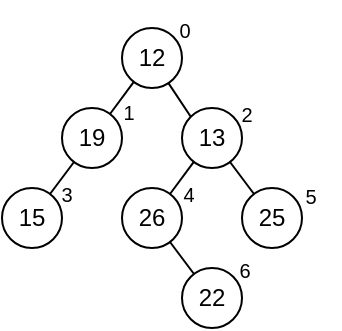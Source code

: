 <mxfile version="25.0.1" pages="2">
  <diagram name="Page-1" id="T8_Pfgg00Lvm1iwahL-D">
    <mxGraphModel dx="574" dy="304" grid="1" gridSize="10" guides="1" tooltips="1" connect="1" arrows="1" fold="1" page="1" pageScale="1" pageWidth="850" pageHeight="1100" background="none" math="0" shadow="0">
      <root>
        <mxCell id="0" />
        <mxCell id="1" parent="0" />
        <mxCell id="tSI1OExWCYNJTG6CYfal-12" style="rounded=0;orthogonalLoop=1;jettySize=auto;html=1;endArrow=none;endFill=0;" edge="1" parent="1" source="qssM28EAout3t3XQj-o4-28" target="tSI1OExWCYNJTG6CYfal-1">
          <mxGeometry relative="1" as="geometry" />
        </mxCell>
        <mxCell id="tSI1OExWCYNJTG6CYfal-13" style="rounded=0;orthogonalLoop=1;jettySize=auto;html=1;entryX=0;entryY=0;entryDx=0;entryDy=0;endArrow=none;endFill=0;" edge="1" parent="1" source="qssM28EAout3t3XQj-o4-28" target="tSI1OExWCYNJTG6CYfal-2">
          <mxGeometry relative="1" as="geometry" />
        </mxCell>
        <mxCell id="qssM28EAout3t3XQj-o4-28" value="12" style="ellipse;whiteSpace=wrap;html=1;aspect=fixed;labelBackgroundColor=none;rounded=0;" parent="1" vertex="1">
          <mxGeometry x="330" y="240" width="30" height="30" as="geometry" />
        </mxCell>
        <mxCell id="tSI1OExWCYNJTG6CYfal-14" style="rounded=0;orthogonalLoop=1;jettySize=auto;html=1;endArrow=none;endFill=0;" edge="1" parent="1" source="tSI1OExWCYNJTG6CYfal-1" target="tSI1OExWCYNJTG6CYfal-3">
          <mxGeometry relative="1" as="geometry" />
        </mxCell>
        <mxCell id="tSI1OExWCYNJTG6CYfal-1" value="19" style="ellipse;whiteSpace=wrap;html=1;aspect=fixed;labelBackgroundColor=none;rounded=0;" vertex="1" parent="1">
          <mxGeometry x="300" y="280" width="30" height="30" as="geometry" />
        </mxCell>
        <mxCell id="tSI1OExWCYNJTG6CYfal-16" style="rounded=0;orthogonalLoop=1;jettySize=auto;html=1;endArrow=none;endFill=0;" edge="1" parent="1" source="tSI1OExWCYNJTG6CYfal-2" target="tSI1OExWCYNJTG6CYfal-5">
          <mxGeometry relative="1" as="geometry" />
        </mxCell>
        <mxCell id="tSI1OExWCYNJTG6CYfal-17" style="rounded=0;orthogonalLoop=1;jettySize=auto;html=1;endArrow=none;endFill=0;" edge="1" parent="1" source="tSI1OExWCYNJTG6CYfal-2" target="tSI1OExWCYNJTG6CYfal-4">
          <mxGeometry relative="1" as="geometry" />
        </mxCell>
        <mxCell id="tSI1OExWCYNJTG6CYfal-2" value="13" style="ellipse;whiteSpace=wrap;html=1;aspect=fixed;labelBackgroundColor=none;rounded=0;" vertex="1" parent="1">
          <mxGeometry x="360" y="280" width="30" height="30" as="geometry" />
        </mxCell>
        <mxCell id="tSI1OExWCYNJTG6CYfal-3" value="15" style="ellipse;whiteSpace=wrap;html=1;aspect=fixed;labelBackgroundColor=none;rounded=0;" vertex="1" parent="1">
          <mxGeometry x="270" y="320" width="30" height="30" as="geometry" />
        </mxCell>
        <mxCell id="tSI1OExWCYNJTG6CYfal-18" style="rounded=0;orthogonalLoop=1;jettySize=auto;html=1;endArrow=none;endFill=0;" edge="1" parent="1" source="tSI1OExWCYNJTG6CYfal-4" target="tSI1OExWCYNJTG6CYfal-7">
          <mxGeometry relative="1" as="geometry" />
        </mxCell>
        <mxCell id="tSI1OExWCYNJTG6CYfal-4" value="26" style="ellipse;whiteSpace=wrap;html=1;aspect=fixed;labelBackgroundColor=none;rounded=0;" vertex="1" parent="1">
          <mxGeometry x="330" y="320" width="30" height="30" as="geometry" />
        </mxCell>
        <mxCell id="tSI1OExWCYNJTG6CYfal-5" value="25" style="ellipse;whiteSpace=wrap;html=1;aspect=fixed;labelBackgroundColor=none;rounded=0;" vertex="1" parent="1">
          <mxGeometry x="390" y="320" width="30" height="30" as="geometry" />
        </mxCell>
        <mxCell id="tSI1OExWCYNJTG6CYfal-7" value="22" style="ellipse;whiteSpace=wrap;html=1;aspect=fixed;labelBackgroundColor=none;rounded=0;" vertex="1" parent="1">
          <mxGeometry x="360" y="360" width="30" height="30" as="geometry" />
        </mxCell>
        <mxCell id="tSI1OExWCYNJTG6CYfal-36" value="0" style="text;html=1;align=center;verticalAlign=middle;resizable=0;points=[];autosize=1;strokeColor=none;fillColor=none;fontSize=10;" vertex="1" parent="1">
          <mxGeometry x="346" y="226" width="30" height="30" as="geometry" />
        </mxCell>
        <mxCell id="tSI1OExWCYNJTG6CYfal-37" value="1" style="text;html=1;align=center;verticalAlign=middle;resizable=0;points=[];autosize=1;strokeColor=none;fillColor=none;fontSize=10;" vertex="1" parent="1">
          <mxGeometry x="318" y="267" width="30" height="30" as="geometry" />
        </mxCell>
        <mxCell id="tSI1OExWCYNJTG6CYfal-39" value="2" style="text;html=1;align=center;verticalAlign=middle;resizable=0;points=[];autosize=1;strokeColor=none;fillColor=none;fontSize=10;" vertex="1" parent="1">
          <mxGeometry x="377" y="268" width="30" height="30" as="geometry" />
        </mxCell>
        <mxCell id="tSI1OExWCYNJTG6CYfal-40" value="3" style="text;html=1;align=center;verticalAlign=middle;resizable=0;points=[];autosize=1;strokeColor=none;fillColor=none;fontSize=10;" vertex="1" parent="1">
          <mxGeometry x="287" y="308" width="30" height="30" as="geometry" />
        </mxCell>
        <mxCell id="tSI1OExWCYNJTG6CYfal-41" value="4" style="text;html=1;align=center;verticalAlign=middle;resizable=0;points=[];autosize=1;strokeColor=none;fillColor=none;fontSize=10;" vertex="1" parent="1">
          <mxGeometry x="348" y="308" width="30" height="30" as="geometry" />
        </mxCell>
        <mxCell id="tSI1OExWCYNJTG6CYfal-42" value="5" style="text;html=1;align=center;verticalAlign=middle;resizable=0;points=[];autosize=1;strokeColor=none;fillColor=none;fontSize=10;" vertex="1" parent="1">
          <mxGeometry x="409" y="309" width="30" height="30" as="geometry" />
        </mxCell>
        <mxCell id="tSI1OExWCYNJTG6CYfal-43" value="6" style="text;html=1;align=center;verticalAlign=middle;resizable=0;points=[];autosize=1;strokeColor=none;fillColor=none;fontSize=10;" vertex="1" parent="1">
          <mxGeometry x="376" y="346" width="30" height="30" as="geometry" />
        </mxCell>
      </root>
    </mxGraphModel>
  </diagram>
  <diagram id="nbVSw8PWc0BE0vwL3od8" name="Page-2">
    <mxGraphModel dx="1434" dy="761" grid="1" gridSize="10" guides="1" tooltips="1" connect="1" arrows="1" fold="1" page="1" pageScale="1" pageWidth="850" pageHeight="1100" math="0" shadow="0">
      <root>
        <mxCell id="0" />
        <mxCell id="1" parent="0" />
        <mxCell id="38KEakOC2xByXQMo1wlP-1" style="edgeStyle=orthogonalEdgeStyle;rounded=0;orthogonalLoop=1;jettySize=auto;html=1;exitX=0.5;exitY=1;exitDx=0;exitDy=0;entryX=0.5;entryY=0;entryDx=0;entryDy=0;endArrow=none;endFill=0;labelBackgroundColor=none;fontColor=default;" edge="1" parent="1" source="38KEakOC2xByXQMo1wlP-3" target="38KEakOC2xByXQMo1wlP-8">
          <mxGeometry relative="1" as="geometry" />
        </mxCell>
        <mxCell id="38KEakOC2xByXQMo1wlP-2" style="edgeStyle=orthogonalEdgeStyle;rounded=0;orthogonalLoop=1;jettySize=auto;html=1;exitX=1;exitY=0.5;exitDx=0;exitDy=0;entryX=0;entryY=0.5;entryDx=0;entryDy=0;endArrow=none;endFill=0;labelBackgroundColor=none;fontColor=default;" edge="1" parent="1" source="38KEakOC2xByXQMo1wlP-3" target="38KEakOC2xByXQMo1wlP-6">
          <mxGeometry relative="1" as="geometry" />
        </mxCell>
        <mxCell id="38KEakOC2xByXQMo1wlP-3" value="" style="ellipse;whiteSpace=wrap;html=1;aspect=fixed;labelBackgroundColor=none;rounded=0;" vertex="1" parent="1">
          <mxGeometry x="90" y="200" width="30" height="30" as="geometry" />
        </mxCell>
        <mxCell id="38KEakOC2xByXQMo1wlP-4" style="edgeStyle=orthogonalEdgeStyle;rounded=0;orthogonalLoop=1;jettySize=auto;html=1;exitX=0.5;exitY=1;exitDx=0;exitDy=0;entryX=0.5;entryY=0;entryDx=0;entryDy=0;endArrow=none;endFill=0;labelBackgroundColor=none;fontColor=default;startArrow=none;startFill=0;" edge="1" parent="1" source="38KEakOC2xByXQMo1wlP-6" target="38KEakOC2xByXQMo1wlP-10">
          <mxGeometry relative="1" as="geometry" />
        </mxCell>
        <mxCell id="38KEakOC2xByXQMo1wlP-5" style="edgeStyle=orthogonalEdgeStyle;rounded=0;orthogonalLoop=1;jettySize=auto;html=1;exitX=1;exitY=0.5;exitDx=0;exitDy=0;entryX=0;entryY=0.5;entryDx=0;entryDy=0;labelBackgroundColor=none;fontColor=default;endArrow=none;endFill=0;" edge="1" parent="1" source="38KEakOC2xByXQMo1wlP-6" target="38KEakOC2xByXQMo1wlP-13">
          <mxGeometry relative="1" as="geometry" />
        </mxCell>
        <mxCell id="38KEakOC2xByXQMo1wlP-6" value="" style="ellipse;whiteSpace=wrap;html=1;aspect=fixed;labelBackgroundColor=none;rounded=0;" vertex="1" parent="1">
          <mxGeometry x="130" y="200" width="30" height="30" as="geometry" />
        </mxCell>
        <mxCell id="38KEakOC2xByXQMo1wlP-7" style="edgeStyle=orthogonalEdgeStyle;rounded=0;orthogonalLoop=1;jettySize=auto;html=1;exitX=1;exitY=0.5;exitDx=0;exitDy=0;entryX=0;entryY=0.5;entryDx=0;entryDy=0;endArrow=none;endFill=0;labelBackgroundColor=none;fontColor=default;" edge="1" parent="1" source="38KEakOC2xByXQMo1wlP-8" target="38KEakOC2xByXQMo1wlP-10">
          <mxGeometry relative="1" as="geometry" />
        </mxCell>
        <mxCell id="38KEakOC2xByXQMo1wlP-8" value="" style="ellipse;whiteSpace=wrap;html=1;aspect=fixed;labelBackgroundColor=none;rounded=0;" vertex="1" parent="1">
          <mxGeometry x="90" y="240" width="30" height="30" as="geometry" />
        </mxCell>
        <mxCell id="38KEakOC2xByXQMo1wlP-9" style="edgeStyle=orthogonalEdgeStyle;rounded=0;orthogonalLoop=1;jettySize=auto;html=1;exitX=1;exitY=0.5;exitDx=0;exitDy=0;entryX=0;entryY=0.5;entryDx=0;entryDy=0;labelBackgroundColor=none;fontColor=default;endArrow=none;endFill=0;" edge="1" parent="1" source="38KEakOC2xByXQMo1wlP-10" target="38KEakOC2xByXQMo1wlP-19">
          <mxGeometry relative="1" as="geometry" />
        </mxCell>
        <mxCell id="38KEakOC2xByXQMo1wlP-10" value="" style="ellipse;whiteSpace=wrap;html=1;aspect=fixed;labelBackgroundColor=none;rounded=0;" vertex="1" parent="1">
          <mxGeometry x="130" y="240" width="30" height="30" as="geometry" />
        </mxCell>
        <mxCell id="38KEakOC2xByXQMo1wlP-11" style="edgeStyle=orthogonalEdgeStyle;rounded=0;orthogonalLoop=1;jettySize=auto;html=1;exitX=1;exitY=0.5;exitDx=0;exitDy=0;entryX=0;entryY=0.5;entryDx=0;entryDy=0;labelBackgroundColor=none;fontColor=default;endArrow=none;endFill=0;" edge="1" parent="1" source="38KEakOC2xByXQMo1wlP-13" target="38KEakOC2xByXQMo1wlP-16">
          <mxGeometry relative="1" as="geometry" />
        </mxCell>
        <mxCell id="38KEakOC2xByXQMo1wlP-12" style="edgeStyle=orthogonalEdgeStyle;rounded=0;orthogonalLoop=1;jettySize=auto;html=1;exitX=0.5;exitY=1;exitDx=0;exitDy=0;entryX=0.5;entryY=0;entryDx=0;entryDy=0;labelBackgroundColor=none;fontColor=default;startArrow=none;startFill=0;endArrow=none;endFill=0;" edge="1" parent="1" source="38KEakOC2xByXQMo1wlP-13" target="38KEakOC2xByXQMo1wlP-19">
          <mxGeometry relative="1" as="geometry" />
        </mxCell>
        <mxCell id="38KEakOC2xByXQMo1wlP-13" value="" style="ellipse;whiteSpace=wrap;html=1;aspect=fixed;labelBackgroundColor=none;rounded=0;" vertex="1" parent="1">
          <mxGeometry x="170" y="200" width="30" height="30" as="geometry" />
        </mxCell>
        <mxCell id="38KEakOC2xByXQMo1wlP-14" style="edgeStyle=orthogonalEdgeStyle;rounded=0;orthogonalLoop=1;jettySize=auto;html=1;exitX=1;exitY=0.5;exitDx=0;exitDy=0;entryX=0;entryY=0.5;entryDx=0;entryDy=0;labelBackgroundColor=none;fontColor=default;endArrow=none;endFill=0;" edge="1" parent="1" source="38KEakOC2xByXQMo1wlP-16" target="38KEakOC2xByXQMo1wlP-49">
          <mxGeometry relative="1" as="geometry" />
        </mxCell>
        <mxCell id="38KEakOC2xByXQMo1wlP-15" style="edgeStyle=orthogonalEdgeStyle;rounded=0;orthogonalLoop=1;jettySize=auto;html=1;exitX=0.5;exitY=1;exitDx=0;exitDy=0;entryX=0.5;entryY=0;entryDx=0;entryDy=0;labelBackgroundColor=none;fontColor=default;startArrow=none;startFill=0;endArrow=none;endFill=0;" edge="1" parent="1" source="38KEakOC2xByXQMo1wlP-16" target="38KEakOC2xByXQMo1wlP-21">
          <mxGeometry relative="1" as="geometry" />
        </mxCell>
        <mxCell id="38KEakOC2xByXQMo1wlP-16" value="" style="ellipse;whiteSpace=wrap;html=1;aspect=fixed;labelBackgroundColor=none;rounded=0;" vertex="1" parent="1">
          <mxGeometry x="210" y="200" width="30" height="30" as="geometry" />
        </mxCell>
        <mxCell id="38KEakOC2xByXQMo1wlP-17" style="edgeStyle=orthogonalEdgeStyle;rounded=0;orthogonalLoop=1;jettySize=auto;html=1;exitX=1;exitY=0.5;exitDx=0;exitDy=0;entryX=0;entryY=0.5;entryDx=0;entryDy=0;labelBackgroundColor=none;fontColor=default;endArrow=none;endFill=0;" edge="1" parent="1" source="38KEakOC2xByXQMo1wlP-19" target="38KEakOC2xByXQMo1wlP-21">
          <mxGeometry relative="1" as="geometry" />
        </mxCell>
        <mxCell id="38KEakOC2xByXQMo1wlP-18" style="edgeStyle=orthogonalEdgeStyle;rounded=0;orthogonalLoop=1;jettySize=auto;html=1;exitX=0.5;exitY=1;exitDx=0;exitDy=0;entryX=0.5;entryY=0;entryDx=0;entryDy=0;labelBackgroundColor=none;fontColor=default;startArrow=none;startFill=0;endArrow=none;endFill=0;" edge="1" parent="1" source="38KEakOC2xByXQMo1wlP-19" target="38KEakOC2xByXQMo1wlP-35">
          <mxGeometry relative="1" as="geometry" />
        </mxCell>
        <mxCell id="38KEakOC2xByXQMo1wlP-19" value="" style="ellipse;whiteSpace=wrap;html=1;aspect=fixed;labelBackgroundColor=none;rounded=0;" vertex="1" parent="1">
          <mxGeometry x="170" y="240" width="30" height="30" as="geometry" />
        </mxCell>
        <mxCell id="38KEakOC2xByXQMo1wlP-20" style="edgeStyle=orthogonalEdgeStyle;rounded=0;orthogonalLoop=1;jettySize=auto;html=1;exitX=1;exitY=0.5;exitDx=0;exitDy=0;entryX=0;entryY=0.5;entryDx=0;entryDy=0;labelBackgroundColor=none;fontColor=default;endArrow=none;endFill=0;" edge="1" parent="1" source="38KEakOC2xByXQMo1wlP-21" target="38KEakOC2xByXQMo1wlP-55">
          <mxGeometry relative="1" as="geometry" />
        </mxCell>
        <mxCell id="38KEakOC2xByXQMo1wlP-21" value="" style="ellipse;whiteSpace=wrap;html=1;aspect=fixed;labelBackgroundColor=none;rounded=0;" vertex="1" parent="1">
          <mxGeometry x="210" y="240" width="30" height="30" as="geometry" />
        </mxCell>
        <mxCell id="38KEakOC2xByXQMo1wlP-22" style="edgeStyle=orthogonalEdgeStyle;rounded=0;orthogonalLoop=1;jettySize=auto;html=1;exitX=0.5;exitY=0;exitDx=0;exitDy=0;entryX=0.5;entryY=1;entryDx=0;entryDy=0;labelBackgroundColor=none;fontColor=default;startArrow=none;startFill=0;endArrow=none;endFill=0;" edge="1" parent="1" source="38KEakOC2xByXQMo1wlP-24" target="38KEakOC2xByXQMo1wlP-8">
          <mxGeometry relative="1" as="geometry" />
        </mxCell>
        <mxCell id="38KEakOC2xByXQMo1wlP-23" style="edgeStyle=orthogonalEdgeStyle;rounded=0;orthogonalLoop=1;jettySize=auto;html=1;exitX=1;exitY=0.5;exitDx=0;exitDy=0;entryX=0;entryY=0.5;entryDx=0;entryDy=0;labelBackgroundColor=none;fontColor=default;startArrow=none;startFill=0;endArrow=none;endFill=0;" edge="1" parent="1" source="38KEakOC2xByXQMo1wlP-24" target="38KEakOC2xByXQMo1wlP-28">
          <mxGeometry relative="1" as="geometry" />
        </mxCell>
        <mxCell id="38KEakOC2xByXQMo1wlP-24" value="" style="ellipse;whiteSpace=wrap;html=1;aspect=fixed;labelBackgroundColor=none;rounded=0;" vertex="1" parent="1">
          <mxGeometry x="90" y="280" width="30" height="30" as="geometry" />
        </mxCell>
        <mxCell id="38KEakOC2xByXQMo1wlP-25" style="edgeStyle=orthogonalEdgeStyle;rounded=0;orthogonalLoop=1;jettySize=auto;html=1;exitX=0.5;exitY=1;exitDx=0;exitDy=0;entryX=0.5;entryY=0;entryDx=0;entryDy=0;labelBackgroundColor=none;fontColor=default;startArrow=none;startFill=0;endArrow=none;endFill=0;" edge="1" parent="1" source="38KEakOC2xByXQMo1wlP-28" target="38KEakOC2xByXQMo1wlP-33">
          <mxGeometry relative="1" as="geometry" />
        </mxCell>
        <mxCell id="38KEakOC2xByXQMo1wlP-26" style="edgeStyle=orthogonalEdgeStyle;rounded=0;orthogonalLoop=1;jettySize=auto;html=1;exitX=0.5;exitY=0;exitDx=0;exitDy=0;entryX=0.5;entryY=1;entryDx=0;entryDy=0;labelBackgroundColor=none;fontColor=default;startArrow=none;startFill=0;endArrow=none;endFill=0;" edge="1" parent="1" source="38KEakOC2xByXQMo1wlP-28" target="38KEakOC2xByXQMo1wlP-10">
          <mxGeometry relative="1" as="geometry" />
        </mxCell>
        <mxCell id="38KEakOC2xByXQMo1wlP-27" style="edgeStyle=orthogonalEdgeStyle;rounded=0;orthogonalLoop=1;jettySize=auto;html=1;exitX=1;exitY=0.5;exitDx=0;exitDy=0;entryX=0;entryY=0.5;entryDx=0;entryDy=0;labelBackgroundColor=none;fontColor=default;endArrow=none;endFill=0;" edge="1" parent="1" source="38KEakOC2xByXQMo1wlP-28" target="38KEakOC2xByXQMo1wlP-35">
          <mxGeometry relative="1" as="geometry" />
        </mxCell>
        <mxCell id="38KEakOC2xByXQMo1wlP-28" value="" style="ellipse;whiteSpace=wrap;html=1;aspect=fixed;labelBackgroundColor=none;rounded=0;" vertex="1" parent="1">
          <mxGeometry x="130" y="280" width="30" height="30" as="geometry" />
        </mxCell>
        <mxCell id="38KEakOC2xByXQMo1wlP-29" style="edgeStyle=orthogonalEdgeStyle;rounded=0;orthogonalLoop=1;jettySize=auto;html=1;exitX=0.5;exitY=0;exitDx=0;exitDy=0;entryX=0.5;entryY=1;entryDx=0;entryDy=0;labelBackgroundColor=none;fontColor=default;startArrow=none;startFill=0;endArrow=none;endFill=0;" edge="1" parent="1" source="38KEakOC2xByXQMo1wlP-31" target="38KEakOC2xByXQMo1wlP-24">
          <mxGeometry relative="1" as="geometry" />
        </mxCell>
        <mxCell id="38KEakOC2xByXQMo1wlP-30" style="edgeStyle=orthogonalEdgeStyle;rounded=0;orthogonalLoop=1;jettySize=auto;html=1;exitX=0.5;exitY=1;exitDx=0;exitDy=0;entryX=0.5;entryY=0;entryDx=0;entryDy=0;labelBackgroundColor=none;fontColor=default;startArrow=none;startFill=0;endArrow=none;endFill=0;" edge="1" parent="1" source="38KEakOC2xByXQMo1wlP-31" target="38KEakOC2xByXQMo1wlP-89">
          <mxGeometry relative="1" as="geometry" />
        </mxCell>
        <mxCell id="38KEakOC2xByXQMo1wlP-31" value="" style="ellipse;whiteSpace=wrap;html=1;aspect=fixed;labelBackgroundColor=none;rounded=0;" vertex="1" parent="1">
          <mxGeometry x="90" y="320" width="30" height="30" as="geometry" />
        </mxCell>
        <mxCell id="38KEakOC2xByXQMo1wlP-32" style="edgeStyle=orthogonalEdgeStyle;rounded=0;orthogonalLoop=1;jettySize=auto;html=1;exitX=0;exitY=0.5;exitDx=0;exitDy=0;entryX=1;entryY=0.5;entryDx=0;entryDy=0;labelBackgroundColor=none;fontColor=default;startArrow=none;startFill=0;endArrow=none;endFill=0;" edge="1" parent="1" source="38KEakOC2xByXQMo1wlP-33" target="38KEakOC2xByXQMo1wlP-31">
          <mxGeometry relative="1" as="geometry" />
        </mxCell>
        <mxCell id="38KEakOC2xByXQMo1wlP-33" value="" style="ellipse;whiteSpace=wrap;html=1;aspect=fixed;labelBackgroundColor=none;rounded=0;" vertex="1" parent="1">
          <mxGeometry x="130" y="320" width="30" height="30" as="geometry" />
        </mxCell>
        <mxCell id="38KEakOC2xByXQMo1wlP-34" style="edgeStyle=orthogonalEdgeStyle;rounded=0;orthogonalLoop=1;jettySize=auto;html=1;exitX=1;exitY=0.5;exitDx=0;exitDy=0;entryX=0;entryY=0.5;entryDx=0;entryDy=0;labelBackgroundColor=none;fontColor=default;endArrow=none;endFill=0;" edge="1" parent="1" source="38KEakOC2xByXQMo1wlP-35" target="38KEakOC2xByXQMo1wlP-38">
          <mxGeometry relative="1" as="geometry" />
        </mxCell>
        <mxCell id="38KEakOC2xByXQMo1wlP-35" value="F" style="ellipse;whiteSpace=wrap;html=1;aspect=fixed;labelBackgroundColor=none;rounded=0;" vertex="1" parent="1">
          <mxGeometry x="170" y="280" width="30" height="30" as="geometry" />
        </mxCell>
        <mxCell id="38KEakOC2xByXQMo1wlP-36" style="edgeStyle=orthogonalEdgeStyle;rounded=0;orthogonalLoop=1;jettySize=auto;html=1;exitX=0.5;exitY=0;exitDx=0;exitDy=0;entryX=0.5;entryY=1;entryDx=0;entryDy=0;labelBackgroundColor=none;fontColor=default;startArrow=none;startFill=0;endArrow=none;endFill=0;" edge="1" parent="1" source="38KEakOC2xByXQMo1wlP-38" target="38KEakOC2xByXQMo1wlP-21">
          <mxGeometry relative="1" as="geometry" />
        </mxCell>
        <mxCell id="38KEakOC2xByXQMo1wlP-37" style="edgeStyle=orthogonalEdgeStyle;rounded=0;orthogonalLoop=1;jettySize=auto;html=1;exitX=1;exitY=0.5;exitDx=0;exitDy=0;entryX=0;entryY=0.5;entryDx=0;entryDy=0;labelBackgroundColor=none;fontColor=default;endArrow=none;endFill=0;" edge="1" parent="1" source="38KEakOC2xByXQMo1wlP-38" target="38KEakOC2xByXQMo1wlP-68">
          <mxGeometry relative="1" as="geometry" />
        </mxCell>
        <mxCell id="38KEakOC2xByXQMo1wlP-38" value="F" style="ellipse;whiteSpace=wrap;html=1;aspect=fixed;labelBackgroundColor=none;rounded=0;" vertex="1" parent="1">
          <mxGeometry x="210" y="280" width="30" height="30" as="geometry" />
        </mxCell>
        <mxCell id="38KEakOC2xByXQMo1wlP-39" style="edgeStyle=orthogonalEdgeStyle;rounded=0;orthogonalLoop=1;jettySize=auto;html=1;exitX=0.5;exitY=0;exitDx=0;exitDy=0;entryX=0.5;entryY=1;entryDx=0;entryDy=0;labelBackgroundColor=none;fontColor=default;startArrow=none;startFill=0;endArrow=none;endFill=0;" edge="1" parent="1" source="38KEakOC2xByXQMo1wlP-41" target="38KEakOC2xByXQMo1wlP-35">
          <mxGeometry relative="1" as="geometry" />
        </mxCell>
        <mxCell id="38KEakOC2xByXQMo1wlP-40" style="edgeStyle=orthogonalEdgeStyle;rounded=0;orthogonalLoop=1;jettySize=auto;html=1;exitX=0;exitY=0.5;exitDx=0;exitDy=0;entryX=1;entryY=0.5;entryDx=0;entryDy=0;labelBackgroundColor=none;fontColor=default;endArrow=none;endFill=0;" edge="1" parent="1" source="38KEakOC2xByXQMo1wlP-41" target="38KEakOC2xByXQMo1wlP-33">
          <mxGeometry relative="1" as="geometry" />
        </mxCell>
        <mxCell id="38KEakOC2xByXQMo1wlP-41" value="" style="ellipse;whiteSpace=wrap;html=1;aspect=fixed;labelBackgroundColor=none;rounded=0;" vertex="1" parent="1">
          <mxGeometry x="170" y="320" width="30" height="30" as="geometry" />
        </mxCell>
        <mxCell id="38KEakOC2xByXQMo1wlP-42" style="edgeStyle=orthogonalEdgeStyle;rounded=0;orthogonalLoop=1;jettySize=auto;html=1;exitX=0.5;exitY=0;exitDx=0;exitDy=0;entryX=0.5;entryY=1;entryDx=0;entryDy=0;labelBackgroundColor=none;fontColor=default;startArrow=none;startFill=0;endArrow=none;endFill=0;" edge="1" parent="1" source="38KEakOC2xByXQMo1wlP-46" target="38KEakOC2xByXQMo1wlP-38">
          <mxGeometry relative="1" as="geometry" />
        </mxCell>
        <mxCell id="38KEakOC2xByXQMo1wlP-43" style="edgeStyle=orthogonalEdgeStyle;rounded=0;orthogonalLoop=1;jettySize=auto;html=1;exitX=1;exitY=0.5;exitDx=0;exitDy=0;entryX=0;entryY=0.5;entryDx=0;entryDy=0;labelBackgroundColor=none;fontColor=default;endArrow=none;endFill=0;" edge="1" parent="1" source="38KEakOC2xByXQMo1wlP-46" target="38KEakOC2xByXQMo1wlP-73">
          <mxGeometry relative="1" as="geometry" />
        </mxCell>
        <mxCell id="38KEakOC2xByXQMo1wlP-44" style="edgeStyle=orthogonalEdgeStyle;rounded=0;orthogonalLoop=1;jettySize=auto;html=1;exitX=0;exitY=0.5;exitDx=0;exitDy=0;entryX=1;entryY=0.5;entryDx=0;entryDy=0;labelBackgroundColor=none;fontColor=default;endArrow=none;endFill=0;" edge="1" parent="1" source="38KEakOC2xByXQMo1wlP-46" target="38KEakOC2xByXQMo1wlP-41">
          <mxGeometry relative="1" as="geometry" />
        </mxCell>
        <mxCell id="38KEakOC2xByXQMo1wlP-45" style="edgeStyle=orthogonalEdgeStyle;rounded=0;orthogonalLoop=1;jettySize=auto;html=1;exitX=0.5;exitY=1;exitDx=0;exitDy=0;entryX=0.5;entryY=0;entryDx=0;entryDy=0;labelBackgroundColor=none;fontColor=default;startArrow=none;startFill=0;endArrow=none;endFill=0;" edge="1" parent="1" source="38KEakOC2xByXQMo1wlP-46" target="38KEakOC2xByXQMo1wlP-107">
          <mxGeometry relative="1" as="geometry" />
        </mxCell>
        <mxCell id="38KEakOC2xByXQMo1wlP-46" value="" style="ellipse;whiteSpace=wrap;html=1;aspect=fixed;labelBackgroundColor=none;rounded=0;" vertex="1" parent="1">
          <mxGeometry x="210" y="320" width="30" height="30" as="geometry" />
        </mxCell>
        <mxCell id="38KEakOC2xByXQMo1wlP-47" style="edgeStyle=orthogonalEdgeStyle;rounded=0;orthogonalLoop=1;jettySize=auto;html=1;exitX=1;exitY=0.5;exitDx=0;exitDy=0;entryX=0;entryY=0.5;entryDx=0;entryDy=0;labelBackgroundColor=none;fontColor=default;endArrow=none;endFill=0;" edge="1" parent="1" source="38KEakOC2xByXQMo1wlP-49" target="38KEakOC2xByXQMo1wlP-52">
          <mxGeometry relative="1" as="geometry" />
        </mxCell>
        <mxCell id="38KEakOC2xByXQMo1wlP-48" style="edgeStyle=orthogonalEdgeStyle;rounded=0;orthogonalLoop=1;jettySize=auto;html=1;exitX=0.5;exitY=1;exitDx=0;exitDy=0;entryX=0.5;entryY=0;entryDx=0;entryDy=0;labelBackgroundColor=none;fontColor=default;startArrow=none;startFill=0;endArrow=none;endFill=0;" edge="1" parent="1" source="38KEakOC2xByXQMo1wlP-49" target="38KEakOC2xByXQMo1wlP-55">
          <mxGeometry relative="1" as="geometry" />
        </mxCell>
        <mxCell id="38KEakOC2xByXQMo1wlP-49" value="" style="ellipse;whiteSpace=wrap;html=1;aspect=fixed;labelBackgroundColor=none;rounded=0;" vertex="1" parent="1">
          <mxGeometry x="250" y="200" width="30" height="30" as="geometry" />
        </mxCell>
        <mxCell id="38KEakOC2xByXQMo1wlP-50" style="edgeStyle=orthogonalEdgeStyle;rounded=0;orthogonalLoop=1;jettySize=auto;html=1;exitX=1;exitY=0.5;exitDx=0;exitDy=0;entryX=0;entryY=0.5;entryDx=0;entryDy=0;labelBackgroundColor=none;fontColor=default;endArrow=none;endFill=0;" edge="1" parent="1" source="38KEakOC2xByXQMo1wlP-52" target="38KEakOC2xByXQMo1wlP-60">
          <mxGeometry relative="1" as="geometry" />
        </mxCell>
        <mxCell id="38KEakOC2xByXQMo1wlP-51" style="edgeStyle=orthogonalEdgeStyle;rounded=0;orthogonalLoop=1;jettySize=auto;html=1;exitX=0.5;exitY=1;exitDx=0;exitDy=0;entryX=0.5;entryY=0;entryDx=0;entryDy=0;labelBackgroundColor=none;fontColor=default;startArrow=none;startFill=0;endArrow=none;endFill=0;" edge="1" parent="1" source="38KEakOC2xByXQMo1wlP-52" target="38KEakOC2xByXQMo1wlP-57">
          <mxGeometry relative="1" as="geometry" />
        </mxCell>
        <mxCell id="38KEakOC2xByXQMo1wlP-52" value="" style="ellipse;whiteSpace=wrap;html=1;aspect=fixed;labelBackgroundColor=none;rounded=0;" vertex="1" parent="1">
          <mxGeometry x="290" y="200" width="30" height="30" as="geometry" />
        </mxCell>
        <mxCell id="38KEakOC2xByXQMo1wlP-53" style="edgeStyle=orthogonalEdgeStyle;rounded=0;orthogonalLoop=1;jettySize=auto;html=1;exitX=1;exitY=0.5;exitDx=0;exitDy=0;entryX=0;entryY=0.5;entryDx=0;entryDy=0;labelBackgroundColor=none;fontColor=default;endArrow=none;endFill=0;" edge="1" parent="1" source="38KEakOC2xByXQMo1wlP-55" target="38KEakOC2xByXQMo1wlP-57">
          <mxGeometry relative="1" as="geometry" />
        </mxCell>
        <mxCell id="38KEakOC2xByXQMo1wlP-54" style="edgeStyle=orthogonalEdgeStyle;rounded=0;orthogonalLoop=1;jettySize=auto;html=1;exitX=0.5;exitY=1;exitDx=0;exitDy=0;entryX=0.5;entryY=0;entryDx=0;entryDy=0;labelBackgroundColor=none;fontColor=default;startArrow=none;startFill=0;endArrow=none;endFill=0;" edge="1" parent="1" source="38KEakOC2xByXQMo1wlP-55" target="38KEakOC2xByXQMo1wlP-68">
          <mxGeometry relative="1" as="geometry" />
        </mxCell>
        <mxCell id="38KEakOC2xByXQMo1wlP-55" value="" style="ellipse;whiteSpace=wrap;html=1;aspect=fixed;labelBackgroundColor=none;rounded=0;" vertex="1" parent="1">
          <mxGeometry x="250" y="240" width="30" height="30" as="geometry" />
        </mxCell>
        <mxCell id="38KEakOC2xByXQMo1wlP-56" style="edgeStyle=orthogonalEdgeStyle;rounded=0;orthogonalLoop=1;jettySize=auto;html=1;exitX=1;exitY=0.5;exitDx=0;exitDy=0;entryX=0;entryY=0.5;entryDx=0;entryDy=0;labelBackgroundColor=none;fontColor=default;endArrow=none;endFill=0;" edge="1" parent="1" source="38KEakOC2xByXQMo1wlP-57" target="38KEakOC2xByXQMo1wlP-64">
          <mxGeometry relative="1" as="geometry" />
        </mxCell>
        <mxCell id="38KEakOC2xByXQMo1wlP-57" value="" style="ellipse;whiteSpace=wrap;html=1;aspect=fixed;labelBackgroundColor=none;rounded=0;" vertex="1" parent="1">
          <mxGeometry x="290" y="240" width="30" height="30" as="geometry" />
        </mxCell>
        <mxCell id="38KEakOC2xByXQMo1wlP-58" style="edgeStyle=orthogonalEdgeStyle;rounded=0;orthogonalLoop=1;jettySize=auto;html=1;exitX=1;exitY=0.5;exitDx=0;exitDy=0;entryX=0;entryY=0.5;entryDx=0;entryDy=0;labelBackgroundColor=none;fontColor=default;endArrow=none;endFill=0;" edge="1" parent="1" source="38KEakOC2xByXQMo1wlP-60" target="38KEakOC2xByXQMo1wlP-62">
          <mxGeometry relative="1" as="geometry" />
        </mxCell>
        <mxCell id="38KEakOC2xByXQMo1wlP-59" style="edgeStyle=orthogonalEdgeStyle;rounded=0;orthogonalLoop=1;jettySize=auto;html=1;exitX=0.5;exitY=1;exitDx=0;exitDy=0;entryX=0.5;entryY=0;entryDx=0;entryDy=0;labelBackgroundColor=none;fontColor=default;startArrow=none;startFill=0;endArrow=none;endFill=0;" edge="1" parent="1" source="38KEakOC2xByXQMo1wlP-60" target="38KEakOC2xByXQMo1wlP-64">
          <mxGeometry relative="1" as="geometry" />
        </mxCell>
        <mxCell id="38KEakOC2xByXQMo1wlP-60" value="" style="ellipse;whiteSpace=wrap;html=1;aspect=fixed;labelBackgroundColor=none;rounded=0;" vertex="1" parent="1">
          <mxGeometry x="330" y="200" width="30" height="30" as="geometry" />
        </mxCell>
        <mxCell id="38KEakOC2xByXQMo1wlP-61" style="edgeStyle=orthogonalEdgeStyle;rounded=0;orthogonalLoop=1;jettySize=auto;html=1;exitX=0.5;exitY=1;exitDx=0;exitDy=0;entryX=0.5;entryY=0;entryDx=0;entryDy=0;labelBackgroundColor=none;fontColor=default;startArrow=none;startFill=0;endArrow=none;endFill=0;" edge="1" parent="1" source="38KEakOC2xByXQMo1wlP-62" target="38KEakOC2xByXQMo1wlP-66">
          <mxGeometry relative="1" as="geometry" />
        </mxCell>
        <mxCell id="38KEakOC2xByXQMo1wlP-62" value="" style="ellipse;whiteSpace=wrap;html=1;aspect=fixed;labelBackgroundColor=none;rounded=0;" vertex="1" parent="1">
          <mxGeometry x="370" y="200" width="30" height="30" as="geometry" />
        </mxCell>
        <mxCell id="38KEakOC2xByXQMo1wlP-63" style="edgeStyle=orthogonalEdgeStyle;rounded=0;orthogonalLoop=1;jettySize=auto;html=1;exitX=1;exitY=0.5;exitDx=0;exitDy=0;entryX=0;entryY=0.5;entryDx=0;entryDy=0;labelBackgroundColor=none;fontColor=default;endArrow=none;endFill=0;" edge="1" parent="1" source="38KEakOC2xByXQMo1wlP-64" target="38KEakOC2xByXQMo1wlP-66">
          <mxGeometry relative="1" as="geometry" />
        </mxCell>
        <mxCell id="38KEakOC2xByXQMo1wlP-64" value="" style="ellipse;whiteSpace=wrap;html=1;aspect=fixed;labelBackgroundColor=none;rounded=0;" vertex="1" parent="1">
          <mxGeometry x="330" y="240" width="30" height="30" as="geometry" />
        </mxCell>
        <mxCell id="38KEakOC2xByXQMo1wlP-65" style="edgeStyle=orthogonalEdgeStyle;rounded=0;orthogonalLoop=1;jettySize=auto;html=1;exitX=0.5;exitY=1;exitDx=0;exitDy=0;entryX=0.5;entryY=0;entryDx=0;entryDy=0;labelBackgroundColor=none;fontColor=default;startArrow=none;startFill=0;endArrow=none;endFill=0;" edge="1" parent="1" source="38KEakOC2xByXQMo1wlP-66" target="38KEakOC2xByXQMo1wlP-82">
          <mxGeometry relative="1" as="geometry" />
        </mxCell>
        <mxCell id="38KEakOC2xByXQMo1wlP-66" value="" style="ellipse;whiteSpace=wrap;html=1;aspect=fixed;labelBackgroundColor=none;rounded=0;" vertex="1" parent="1">
          <mxGeometry x="370" y="240" width="30" height="30" as="geometry" />
        </mxCell>
        <mxCell id="38KEakOC2xByXQMo1wlP-67" style="edgeStyle=orthogonalEdgeStyle;rounded=0;orthogonalLoop=1;jettySize=auto;html=1;exitX=1;exitY=0.5;exitDx=0;exitDy=0;entryX=0;entryY=0.5;entryDx=0;entryDy=0;labelBackgroundColor=none;fontColor=default;endArrow=none;endFill=0;" edge="1" parent="1" source="38KEakOC2xByXQMo1wlP-68" target="38KEakOC2xByXQMo1wlP-71">
          <mxGeometry relative="1" as="geometry" />
        </mxCell>
        <mxCell id="38KEakOC2xByXQMo1wlP-68" value="" style="ellipse;whiteSpace=wrap;html=1;aspect=fixed;labelBackgroundColor=none;rounded=0;" vertex="1" parent="1">
          <mxGeometry x="250" y="280" width="30" height="30" as="geometry" />
        </mxCell>
        <mxCell id="38KEakOC2xByXQMo1wlP-69" style="edgeStyle=orthogonalEdgeStyle;rounded=0;orthogonalLoop=1;jettySize=auto;html=1;exitX=0.5;exitY=0;exitDx=0;exitDy=0;entryX=0.5;entryY=1;entryDx=0;entryDy=0;labelBackgroundColor=none;fontColor=default;startArrow=none;startFill=0;endArrow=none;endFill=0;" edge="1" parent="1" source="38KEakOC2xByXQMo1wlP-71" target="38KEakOC2xByXQMo1wlP-57">
          <mxGeometry relative="1" as="geometry" />
        </mxCell>
        <mxCell id="38KEakOC2xByXQMo1wlP-70" style="edgeStyle=orthogonalEdgeStyle;rounded=0;orthogonalLoop=1;jettySize=auto;html=1;exitX=1;exitY=0.5;exitDx=0;exitDy=0;entryX=0;entryY=0.5;entryDx=0;entryDy=0;labelBackgroundColor=none;fontColor=default;endArrow=none;endFill=0;" edge="1" parent="1" source="38KEakOC2xByXQMo1wlP-71" target="38KEakOC2xByXQMo1wlP-80">
          <mxGeometry relative="1" as="geometry" />
        </mxCell>
        <mxCell id="38KEakOC2xByXQMo1wlP-71" value="" style="ellipse;whiteSpace=wrap;html=1;aspect=fixed;labelBackgroundColor=none;rounded=0;" vertex="1" parent="1">
          <mxGeometry x="290" y="280" width="30" height="30" as="geometry" />
        </mxCell>
        <mxCell id="38KEakOC2xByXQMo1wlP-72" style="edgeStyle=orthogonalEdgeStyle;rounded=0;orthogonalLoop=1;jettySize=auto;html=1;exitX=0.5;exitY=0;exitDx=0;exitDy=0;entryX=0.5;entryY=1;entryDx=0;entryDy=0;labelBackgroundColor=none;fontColor=default;startArrow=none;startFill=0;endArrow=none;endFill=0;" edge="1" parent="1" source="38KEakOC2xByXQMo1wlP-73" target="38KEakOC2xByXQMo1wlP-68">
          <mxGeometry relative="1" as="geometry" />
        </mxCell>
        <mxCell id="38KEakOC2xByXQMo1wlP-73" value="" style="ellipse;whiteSpace=wrap;html=1;aspect=fixed;labelBackgroundColor=none;rounded=0;" vertex="1" parent="1">
          <mxGeometry x="250" y="320" width="30" height="30" as="geometry" />
        </mxCell>
        <mxCell id="38KEakOC2xByXQMo1wlP-74" style="edgeStyle=orthogonalEdgeStyle;rounded=0;orthogonalLoop=1;jettySize=auto;html=1;exitX=0.5;exitY=0;exitDx=0;exitDy=0;entryX=0.5;entryY=1;entryDx=0;entryDy=0;labelBackgroundColor=none;fontColor=default;startArrow=none;startFill=0;endArrow=none;endFill=0;" edge="1" parent="1" source="38KEakOC2xByXQMo1wlP-77" target="38KEakOC2xByXQMo1wlP-71">
          <mxGeometry relative="1" as="geometry" />
        </mxCell>
        <mxCell id="38KEakOC2xByXQMo1wlP-75" style="edgeStyle=orthogonalEdgeStyle;rounded=0;orthogonalLoop=1;jettySize=auto;html=1;exitX=0;exitY=0.5;exitDx=0;exitDy=0;entryX=1;entryY=0.5;entryDx=0;entryDy=0;labelBackgroundColor=none;fontColor=default;endArrow=none;endFill=0;" edge="1" parent="1" source="38KEakOC2xByXQMo1wlP-77" target="38KEakOC2xByXQMo1wlP-73">
          <mxGeometry relative="1" as="geometry" />
        </mxCell>
        <mxCell id="38KEakOC2xByXQMo1wlP-76" style="edgeStyle=orthogonalEdgeStyle;rounded=0;orthogonalLoop=1;jettySize=auto;html=1;exitX=0.5;exitY=1;exitDx=0;exitDy=0;entryX=0.5;entryY=0;entryDx=0;entryDy=0;labelBackgroundColor=none;fontColor=default;startArrow=none;startFill=0;endArrow=none;endFill=0;" edge="1" parent="1" source="38KEakOC2xByXQMo1wlP-77" target="38KEakOC2xByXQMo1wlP-113">
          <mxGeometry relative="1" as="geometry" />
        </mxCell>
        <mxCell id="38KEakOC2xByXQMo1wlP-77" value="" style="ellipse;whiteSpace=wrap;html=1;aspect=fixed;labelBackgroundColor=none;rounded=0;" vertex="1" parent="1">
          <mxGeometry x="290" y="320" width="30" height="30" as="geometry" />
        </mxCell>
        <mxCell id="38KEakOC2xByXQMo1wlP-78" style="edgeStyle=orthogonalEdgeStyle;rounded=0;orthogonalLoop=1;jettySize=auto;html=1;exitX=0.5;exitY=0;exitDx=0;exitDy=0;entryX=0.5;entryY=1;entryDx=0;entryDy=0;labelBackgroundColor=none;fontColor=default;startArrow=none;startFill=0;endArrow=none;endFill=0;" edge="1" parent="1" source="38KEakOC2xByXQMo1wlP-80" target="38KEakOC2xByXQMo1wlP-64">
          <mxGeometry relative="1" as="geometry" />
        </mxCell>
        <mxCell id="38KEakOC2xByXQMo1wlP-79" style="edgeStyle=orthogonalEdgeStyle;rounded=0;orthogonalLoop=1;jettySize=auto;html=1;exitX=1;exitY=0.5;exitDx=0;exitDy=0;entryX=0;entryY=0.5;entryDx=0;entryDy=0;labelBackgroundColor=none;fontColor=default;endArrow=none;endFill=0;" edge="1" parent="1" source="38KEakOC2xByXQMo1wlP-80" target="38KEakOC2xByXQMo1wlP-82">
          <mxGeometry relative="1" as="geometry" />
        </mxCell>
        <mxCell id="38KEakOC2xByXQMo1wlP-80" value="E" style="ellipse;whiteSpace=wrap;html=1;aspect=fixed;labelBackgroundColor=none;rounded=0;" vertex="1" parent="1">
          <mxGeometry x="330" y="280" width="30" height="30" as="geometry" />
        </mxCell>
        <mxCell id="38KEakOC2xByXQMo1wlP-81" style="edgeStyle=orthogonalEdgeStyle;rounded=0;orthogonalLoop=1;jettySize=auto;html=1;exitX=0.5;exitY=1;exitDx=0;exitDy=0;entryX=0.5;entryY=0;entryDx=0;entryDy=0;labelBackgroundColor=none;fontColor=default;startArrow=none;startFill=0;endArrow=none;endFill=0;" edge="1" parent="1" source="38KEakOC2xByXQMo1wlP-82" target="38KEakOC2xByXQMo1wlP-87">
          <mxGeometry relative="1" as="geometry" />
        </mxCell>
        <mxCell id="38KEakOC2xByXQMo1wlP-82" value="" style="ellipse;whiteSpace=wrap;html=1;aspect=fixed;labelBackgroundColor=none;rounded=0;" vertex="1" parent="1">
          <mxGeometry x="370" y="280" width="30" height="30" as="geometry" />
        </mxCell>
        <mxCell id="38KEakOC2xByXQMo1wlP-83" style="edgeStyle=orthogonalEdgeStyle;rounded=0;orthogonalLoop=1;jettySize=auto;html=1;exitX=0.5;exitY=0;exitDx=0;exitDy=0;entryX=0.5;entryY=1;entryDx=0;entryDy=0;labelBackgroundColor=none;fontColor=default;startArrow=none;startFill=0;endArrow=none;endFill=0;" edge="1" parent="1" source="38KEakOC2xByXQMo1wlP-85" target="38KEakOC2xByXQMo1wlP-80">
          <mxGeometry relative="1" as="geometry" />
        </mxCell>
        <mxCell id="38KEakOC2xByXQMo1wlP-84" style="edgeStyle=orthogonalEdgeStyle;rounded=0;orthogonalLoop=1;jettySize=auto;html=1;exitX=0;exitY=0.5;exitDx=0;exitDy=0;entryX=1;entryY=0.5;entryDx=0;entryDy=0;labelBackgroundColor=none;fontColor=default;endArrow=none;endFill=0;" edge="1" parent="1" source="38KEakOC2xByXQMo1wlP-85" target="38KEakOC2xByXQMo1wlP-77">
          <mxGeometry relative="1" as="geometry" />
        </mxCell>
        <mxCell id="38KEakOC2xByXQMo1wlP-85" value="" style="ellipse;whiteSpace=wrap;html=1;aspect=fixed;labelBackgroundColor=none;rounded=0;" vertex="1" parent="1">
          <mxGeometry x="330" y="320" width="30" height="30" as="geometry" />
        </mxCell>
        <mxCell id="38KEakOC2xByXQMo1wlP-86" style="edgeStyle=orthogonalEdgeStyle;rounded=0;orthogonalLoop=1;jettySize=auto;html=1;exitX=0;exitY=0.5;exitDx=0;exitDy=0;entryX=1;entryY=0.5;entryDx=0;entryDy=0;endArrow=none;endFill=0;" edge="1" parent="1" source="38KEakOC2xByXQMo1wlP-87" target="38KEakOC2xByXQMo1wlP-85">
          <mxGeometry relative="1" as="geometry" />
        </mxCell>
        <mxCell id="38KEakOC2xByXQMo1wlP-87" value="" style="ellipse;whiteSpace=wrap;html=1;aspect=fixed;labelBackgroundColor=none;rounded=0;" vertex="1" parent="1">
          <mxGeometry x="370" y="320" width="30" height="30" as="geometry" />
        </mxCell>
        <mxCell id="38KEakOC2xByXQMo1wlP-88" style="edgeStyle=orthogonalEdgeStyle;rounded=0;orthogonalLoop=1;jettySize=auto;html=1;exitX=1;exitY=0.5;exitDx=0;exitDy=0;entryX=0;entryY=0.5;entryDx=0;entryDy=0;labelBackgroundColor=none;fontColor=default;startArrow=none;startFill=0;endArrow=none;endFill=0;" edge="1" parent="1" source="38KEakOC2xByXQMo1wlP-89" target="38KEakOC2xByXQMo1wlP-93">
          <mxGeometry relative="1" as="geometry" />
        </mxCell>
        <mxCell id="38KEakOC2xByXQMo1wlP-89" value="" style="ellipse;whiteSpace=wrap;html=1;aspect=fixed;labelBackgroundColor=none;rounded=0;" vertex="1" parent="1">
          <mxGeometry x="90" y="360" width="30" height="30" as="geometry" />
        </mxCell>
        <mxCell id="38KEakOC2xByXQMo1wlP-90" style="edgeStyle=orthogonalEdgeStyle;rounded=0;orthogonalLoop=1;jettySize=auto;html=1;exitX=0.5;exitY=0;exitDx=0;exitDy=0;entryX=0.5;entryY=1;entryDx=0;entryDy=0;labelBackgroundColor=none;fontColor=default;startArrow=none;startFill=0;endArrow=none;endFill=0;" edge="1" parent="1" source="38KEakOC2xByXQMo1wlP-93" target="38KEakOC2xByXQMo1wlP-33">
          <mxGeometry relative="1" as="geometry" />
        </mxCell>
        <mxCell id="38KEakOC2xByXQMo1wlP-91" style="edgeStyle=orthogonalEdgeStyle;rounded=0;orthogonalLoop=1;jettySize=auto;html=1;exitX=1;exitY=0.5;exitDx=0;exitDy=0;entryX=0;entryY=0.5;entryDx=0;entryDy=0;labelBackgroundColor=none;fontColor=default;endArrow=none;endFill=0;" edge="1" parent="1" source="38KEakOC2xByXQMo1wlP-93" target="38KEakOC2xByXQMo1wlP-100">
          <mxGeometry relative="1" as="geometry" />
        </mxCell>
        <mxCell id="38KEakOC2xByXQMo1wlP-92" style="edgeStyle=orthogonalEdgeStyle;rounded=0;orthogonalLoop=1;jettySize=auto;html=1;exitX=0.5;exitY=1;exitDx=0;exitDy=0;entryX=0.5;entryY=0;entryDx=0;entryDy=0;startArrow=none;startFill=0;endArrow=none;endFill=0;" edge="1" parent="1" source="38KEakOC2xByXQMo1wlP-93" target="38KEakOC2xByXQMo1wlP-98">
          <mxGeometry relative="1" as="geometry" />
        </mxCell>
        <mxCell id="38KEakOC2xByXQMo1wlP-93" value="S" style="ellipse;whiteSpace=wrap;html=1;aspect=fixed;labelBackgroundColor=none;rounded=0;" vertex="1" parent="1">
          <mxGeometry x="130" y="360" width="30" height="30" as="geometry" />
        </mxCell>
        <mxCell id="38KEakOC2xByXQMo1wlP-94" style="edgeStyle=orthogonalEdgeStyle;rounded=0;orthogonalLoop=1;jettySize=auto;html=1;exitX=0.5;exitY=0;exitDx=0;exitDy=0;entryX=0.5;entryY=1;entryDx=0;entryDy=0;startArrow=none;startFill=0;endArrow=none;endFill=0;" edge="1" parent="1" source="38KEakOC2xByXQMo1wlP-96" target="38KEakOC2xByXQMo1wlP-89">
          <mxGeometry relative="1" as="geometry" />
        </mxCell>
        <mxCell id="38KEakOC2xByXQMo1wlP-95" style="edgeStyle=orthogonalEdgeStyle;rounded=0;orthogonalLoop=1;jettySize=auto;html=1;exitX=1;exitY=0.5;exitDx=0;exitDy=0;entryX=0;entryY=0.5;entryDx=0;entryDy=0;startArrow=none;startFill=0;endArrow=none;endFill=0;" edge="1" parent="1" source="38KEakOC2xByXQMo1wlP-96" target="38KEakOC2xByXQMo1wlP-98">
          <mxGeometry relative="1" as="geometry" />
        </mxCell>
        <mxCell id="38KEakOC2xByXQMo1wlP-96" value="" style="ellipse;whiteSpace=wrap;html=1;aspect=fixed;labelBackgroundColor=none;rounded=0;" vertex="1" parent="1">
          <mxGeometry x="90" y="400" width="30" height="30" as="geometry" />
        </mxCell>
        <mxCell id="38KEakOC2xByXQMo1wlP-97" style="edgeStyle=orthogonalEdgeStyle;rounded=0;orthogonalLoop=1;jettySize=auto;html=1;exitX=1;exitY=0.5;exitDx=0;exitDy=0;entryX=0;entryY=0.5;entryDx=0;entryDy=0;endArrow=none;endFill=0;" edge="1" parent="1" source="38KEakOC2xByXQMo1wlP-98" target="38KEakOC2xByXQMo1wlP-103">
          <mxGeometry relative="1" as="geometry" />
        </mxCell>
        <mxCell id="38KEakOC2xByXQMo1wlP-98" value="" style="ellipse;whiteSpace=wrap;html=1;aspect=fixed;labelBackgroundColor=none;rounded=0;" vertex="1" parent="1">
          <mxGeometry x="130" y="400" width="30" height="30" as="geometry" />
        </mxCell>
        <mxCell id="38KEakOC2xByXQMo1wlP-99" style="edgeStyle=orthogonalEdgeStyle;rounded=0;orthogonalLoop=1;jettySize=auto;html=1;exitX=0.5;exitY=0;exitDx=0;exitDy=0;entryX=0.5;entryY=1;entryDx=0;entryDy=0;labelBackgroundColor=none;fontColor=default;startArrow=none;startFill=0;endArrow=none;endFill=0;" edge="1" parent="1" source="38KEakOC2xByXQMo1wlP-100" target="38KEakOC2xByXQMo1wlP-41">
          <mxGeometry relative="1" as="geometry" />
        </mxCell>
        <mxCell id="38KEakOC2xByXQMo1wlP-100" value="" style="ellipse;whiteSpace=wrap;html=1;aspect=fixed;labelBackgroundColor=none;rounded=0;" vertex="1" parent="1">
          <mxGeometry x="170" y="360" width="30" height="30" as="geometry" />
        </mxCell>
        <mxCell id="38KEakOC2xByXQMo1wlP-101" style="edgeStyle=orthogonalEdgeStyle;rounded=0;orthogonalLoop=1;jettySize=auto;html=1;exitX=0.5;exitY=0;exitDx=0;exitDy=0;entryX=0.5;entryY=1;entryDx=0;entryDy=0;startArrow=none;startFill=0;endArrow=none;endFill=0;" edge="1" parent="1" source="38KEakOC2xByXQMo1wlP-103" target="38KEakOC2xByXQMo1wlP-100">
          <mxGeometry relative="1" as="geometry" />
        </mxCell>
        <mxCell id="38KEakOC2xByXQMo1wlP-102" style="edgeStyle=orthogonalEdgeStyle;rounded=0;orthogonalLoop=1;jettySize=auto;html=1;exitX=1;exitY=0.5;exitDx=0;exitDy=0;entryX=0;entryY=0.5;entryDx=0;entryDy=0;endArrow=none;endFill=0;" edge="1" parent="1" source="38KEakOC2xByXQMo1wlP-103" target="38KEakOC2xByXQMo1wlP-108">
          <mxGeometry relative="1" as="geometry" />
        </mxCell>
        <mxCell id="38KEakOC2xByXQMo1wlP-103" value="" style="ellipse;whiteSpace=wrap;html=1;aspect=fixed;labelBackgroundColor=none;rounded=0;" vertex="1" parent="1">
          <mxGeometry x="170" y="400" width="30" height="30" as="geometry" />
        </mxCell>
        <mxCell id="38KEakOC2xByXQMo1wlP-104" style="edgeStyle=orthogonalEdgeStyle;rounded=0;orthogonalLoop=1;jettySize=auto;html=1;exitX=0;exitY=0.5;exitDx=0;exitDy=0;entryX=1;entryY=0.5;entryDx=0;entryDy=0;labelBackgroundColor=none;fontColor=default;endArrow=none;endFill=0;" edge="1" parent="1" source="38KEakOC2xByXQMo1wlP-107" target="38KEakOC2xByXQMo1wlP-100">
          <mxGeometry relative="1" as="geometry" />
        </mxCell>
        <mxCell id="38KEakOC2xByXQMo1wlP-105" style="edgeStyle=orthogonalEdgeStyle;rounded=0;orthogonalLoop=1;jettySize=auto;html=1;exitX=1;exitY=0.5;exitDx=0;exitDy=0;entryX=0;entryY=0.5;entryDx=0;entryDy=0;labelBackgroundColor=none;fontColor=default;endArrow=none;endFill=0;" edge="1" parent="1" source="38KEakOC2xByXQMo1wlP-107" target="38KEakOC2xByXQMo1wlP-110">
          <mxGeometry relative="1" as="geometry" />
        </mxCell>
        <mxCell id="38KEakOC2xByXQMo1wlP-106" style="edgeStyle=orthogonalEdgeStyle;rounded=0;orthogonalLoop=1;jettySize=auto;html=1;exitX=0.5;exitY=1;exitDx=0;exitDy=0;entryX=0.5;entryY=0;entryDx=0;entryDy=0;startArrow=none;startFill=0;endArrow=none;endFill=0;" edge="1" parent="1" source="38KEakOC2xByXQMo1wlP-107" target="38KEakOC2xByXQMo1wlP-108">
          <mxGeometry relative="1" as="geometry" />
        </mxCell>
        <mxCell id="38KEakOC2xByXQMo1wlP-107" value="F" style="ellipse;whiteSpace=wrap;html=1;aspect=fixed;labelBackgroundColor=none;rounded=0;" vertex="1" parent="1">
          <mxGeometry x="210" y="360" width="30" height="30" as="geometry" />
        </mxCell>
        <mxCell id="38KEakOC2xByXQMo1wlP-108" value="" style="ellipse;whiteSpace=wrap;html=1;aspect=fixed;labelBackgroundColor=none;rounded=0;" vertex="1" parent="1">
          <mxGeometry x="210" y="400" width="30" height="30" as="geometry" />
        </mxCell>
        <mxCell id="38KEakOC2xByXQMo1wlP-109" style="edgeStyle=orthogonalEdgeStyle;rounded=0;orthogonalLoop=1;jettySize=auto;html=1;exitX=0.5;exitY=0;exitDx=0;exitDy=0;entryX=0.5;entryY=1;entryDx=0;entryDy=0;labelBackgroundColor=none;fontColor=default;startArrow=none;startFill=0;endArrow=none;endFill=0;" edge="1" parent="1" source="38KEakOC2xByXQMo1wlP-110" target="38KEakOC2xByXQMo1wlP-73">
          <mxGeometry relative="1" as="geometry" />
        </mxCell>
        <mxCell id="38KEakOC2xByXQMo1wlP-110" value="F" style="ellipse;whiteSpace=wrap;html=1;aspect=fixed;labelBackgroundColor=none;rounded=0;" vertex="1" parent="1">
          <mxGeometry x="250" y="360" width="30" height="30" as="geometry" />
        </mxCell>
        <mxCell id="38KEakOC2xByXQMo1wlP-111" style="edgeStyle=orthogonalEdgeStyle;rounded=0;orthogonalLoop=1;jettySize=auto;html=1;exitX=0;exitY=0.5;exitDx=0;exitDy=0;entryX=1;entryY=0.5;entryDx=0;entryDy=0;labelBackgroundColor=none;fontColor=default;endArrow=none;endFill=0;" edge="1" parent="1" source="38KEakOC2xByXQMo1wlP-113" target="38KEakOC2xByXQMo1wlP-110">
          <mxGeometry relative="1" as="geometry" />
        </mxCell>
        <mxCell id="38KEakOC2xByXQMo1wlP-112" style="edgeStyle=orthogonalEdgeStyle;rounded=0;orthogonalLoop=1;jettySize=auto;html=1;exitX=1;exitY=0.5;exitDx=0;exitDy=0;entryX=0;entryY=0.5;entryDx=0;entryDy=0;labelBackgroundColor=none;fontColor=default;endArrow=none;endFill=0;" edge="1" parent="1" source="38KEakOC2xByXQMo1wlP-113" target="38KEakOC2xByXQMo1wlP-122">
          <mxGeometry relative="1" as="geometry" />
        </mxCell>
        <mxCell id="38KEakOC2xByXQMo1wlP-113" value="" style="ellipse;whiteSpace=wrap;html=1;aspect=fixed;labelBackgroundColor=none;rounded=0;" vertex="1" parent="1">
          <mxGeometry x="290" y="360" width="30" height="30" as="geometry" />
        </mxCell>
        <mxCell id="38KEakOC2xByXQMo1wlP-114" style="edgeStyle=orthogonalEdgeStyle;rounded=0;orthogonalLoop=1;jettySize=auto;html=1;exitX=0;exitY=0.5;exitDx=0;exitDy=0;entryX=1;entryY=0.5;entryDx=0;entryDy=0;endArrow=none;endFill=0;" edge="1" parent="1" source="38KEakOC2xByXQMo1wlP-116" target="38KEakOC2xByXQMo1wlP-108">
          <mxGeometry relative="1" as="geometry" />
        </mxCell>
        <mxCell id="38KEakOC2xByXQMo1wlP-115" style="edgeStyle=orthogonalEdgeStyle;rounded=0;orthogonalLoop=1;jettySize=auto;html=1;exitX=0.5;exitY=0;exitDx=0;exitDy=0;entryX=0.5;entryY=1;entryDx=0;entryDy=0;startArrow=none;startFill=0;endArrow=none;endFill=0;" edge="1" parent="1" source="38KEakOC2xByXQMo1wlP-116" target="38KEakOC2xByXQMo1wlP-110">
          <mxGeometry relative="1" as="geometry" />
        </mxCell>
        <mxCell id="38KEakOC2xByXQMo1wlP-116" value="F" style="ellipse;whiteSpace=wrap;html=1;aspect=fixed;labelBackgroundColor=none;rounded=0;" vertex="1" parent="1">
          <mxGeometry x="250" y="400" width="30" height="30" as="geometry" />
        </mxCell>
        <mxCell id="38KEakOC2xByXQMo1wlP-117" style="edgeStyle=orthogonalEdgeStyle;rounded=0;orthogonalLoop=1;jettySize=auto;html=1;exitX=0.5;exitY=0;exitDx=0;exitDy=0;entryX=0.5;entryY=1;entryDx=0;entryDy=0;endArrow=none;endFill=0;labelBackgroundColor=none;fontColor=default;startArrow=none;startFill=0;" edge="1" parent="1" source="38KEakOC2xByXQMo1wlP-119" target="38KEakOC2xByXQMo1wlP-113">
          <mxGeometry relative="1" as="geometry" />
        </mxCell>
        <mxCell id="38KEakOC2xByXQMo1wlP-118" style="edgeStyle=orthogonalEdgeStyle;rounded=0;orthogonalLoop=1;jettySize=auto;html=1;exitX=0;exitY=0.5;exitDx=0;exitDy=0;entryX=1;entryY=0.5;entryDx=0;entryDy=0;endArrow=none;endFill=0;" edge="1" parent="1" source="38KEakOC2xByXQMo1wlP-119" target="38KEakOC2xByXQMo1wlP-116">
          <mxGeometry relative="1" as="geometry" />
        </mxCell>
        <mxCell id="38KEakOC2xByXQMo1wlP-119" value="" style="ellipse;whiteSpace=wrap;html=1;aspect=fixed;labelBackgroundColor=none;rounded=0;" vertex="1" parent="1">
          <mxGeometry x="290" y="400" width="30" height="30" as="geometry" />
        </mxCell>
        <mxCell id="38KEakOC2xByXQMo1wlP-120" style="edgeStyle=orthogonalEdgeStyle;rounded=0;orthogonalLoop=1;jettySize=auto;html=1;exitX=0.5;exitY=0;exitDx=0;exitDy=0;entryX=0.5;entryY=1;entryDx=0;entryDy=0;labelBackgroundColor=none;fontColor=default;startArrow=none;startFill=0;endArrow=none;endFill=0;" edge="1" parent="1" source="38KEakOC2xByXQMo1wlP-122" target="38KEakOC2xByXQMo1wlP-85">
          <mxGeometry relative="1" as="geometry" />
        </mxCell>
        <mxCell id="38KEakOC2xByXQMo1wlP-121" style="edgeStyle=orthogonalEdgeStyle;rounded=0;orthogonalLoop=1;jettySize=auto;html=1;exitX=1;exitY=0.5;exitDx=0;exitDy=0;entryX=0;entryY=0.5;entryDx=0;entryDy=0;labelBackgroundColor=none;fontColor=default;endArrow=none;endFill=0;" edge="1" parent="1" source="38KEakOC2xByXQMo1wlP-122" target="38KEakOC2xByXQMo1wlP-125">
          <mxGeometry relative="1" as="geometry" />
        </mxCell>
        <mxCell id="38KEakOC2xByXQMo1wlP-122" value="" style="ellipse;whiteSpace=wrap;html=1;aspect=fixed;labelBackgroundColor=none;rounded=0;" vertex="1" parent="1">
          <mxGeometry x="330" y="360" width="30" height="30" as="geometry" />
        </mxCell>
        <mxCell id="38KEakOC2xByXQMo1wlP-123" style="edgeStyle=orthogonalEdgeStyle;rounded=0;orthogonalLoop=1;jettySize=auto;html=1;exitX=0.5;exitY=0;exitDx=0;exitDy=0;entryX=0.5;entryY=1;entryDx=0;entryDy=0;labelBackgroundColor=none;fontColor=default;startArrow=none;startFill=0;endArrow=none;endFill=0;" edge="1" parent="1" source="38KEakOC2xByXQMo1wlP-125" target="38KEakOC2xByXQMo1wlP-87">
          <mxGeometry relative="1" as="geometry" />
        </mxCell>
        <mxCell id="38KEakOC2xByXQMo1wlP-124" style="edgeStyle=orthogonalEdgeStyle;rounded=0;orthogonalLoop=1;jettySize=auto;html=1;exitX=0.5;exitY=1;exitDx=0;exitDy=0;entryX=0.5;entryY=0;entryDx=0;entryDy=0;labelBackgroundColor=none;fontColor=default;startArrow=none;startFill=0;endArrow=none;endFill=0;" edge="1" parent="1" source="38KEakOC2xByXQMo1wlP-125" target="38KEakOC2xByXQMo1wlP-130">
          <mxGeometry relative="1" as="geometry" />
        </mxCell>
        <mxCell id="38KEakOC2xByXQMo1wlP-125" value="" style="ellipse;whiteSpace=wrap;html=1;aspect=fixed;labelBackgroundColor=none;rounded=0;" vertex="1" parent="1">
          <mxGeometry x="370" y="360" width="30" height="30" as="geometry" />
        </mxCell>
        <mxCell id="38KEakOC2xByXQMo1wlP-126" style="edgeStyle=orthogonalEdgeStyle;rounded=0;orthogonalLoop=1;jettySize=auto;html=1;exitX=0.5;exitY=0;exitDx=0;exitDy=0;entryX=0.5;entryY=1;entryDx=0;entryDy=0;labelBackgroundColor=none;fontColor=default;startArrow=none;startFill=0;endArrow=none;endFill=0;" edge="1" parent="1" source="38KEakOC2xByXQMo1wlP-128" target="38KEakOC2xByXQMo1wlP-122">
          <mxGeometry relative="1" as="geometry" />
        </mxCell>
        <mxCell id="38KEakOC2xByXQMo1wlP-127" style="edgeStyle=orthogonalEdgeStyle;rounded=0;orthogonalLoop=1;jettySize=auto;html=1;exitX=0;exitY=0.5;exitDx=0;exitDy=0;entryX=1;entryY=0.5;entryDx=0;entryDy=0;labelBackgroundColor=none;fontColor=default;endArrow=none;endFill=0;" edge="1" parent="1" source="38KEakOC2xByXQMo1wlP-128" target="38KEakOC2xByXQMo1wlP-119">
          <mxGeometry relative="1" as="geometry" />
        </mxCell>
        <mxCell id="38KEakOC2xByXQMo1wlP-128" value="" style="ellipse;whiteSpace=wrap;html=1;aspect=fixed;labelBackgroundColor=none;rounded=0;" vertex="1" parent="1">
          <mxGeometry x="330" y="400" width="30" height="30" as="geometry" />
        </mxCell>
        <mxCell id="38KEakOC2xByXQMo1wlP-129" style="edgeStyle=orthogonalEdgeStyle;rounded=0;orthogonalLoop=1;jettySize=auto;html=1;exitX=0;exitY=0.5;exitDx=0;exitDy=0;entryX=1;entryY=0.5;entryDx=0;entryDy=0;labelBackgroundColor=none;fontColor=default;endArrow=none;endFill=0;" edge="1" parent="1" source="38KEakOC2xByXQMo1wlP-130" target="38KEakOC2xByXQMo1wlP-128">
          <mxGeometry relative="1" as="geometry" />
        </mxCell>
        <mxCell id="38KEakOC2xByXQMo1wlP-130" value="" style="ellipse;whiteSpace=wrap;html=1;aspect=fixed;labelBackgroundColor=none;rounded=0;" vertex="1" parent="1">
          <mxGeometry x="370" y="400" width="30" height="30" as="geometry" />
        </mxCell>
      </root>
    </mxGraphModel>
  </diagram>
</mxfile>

